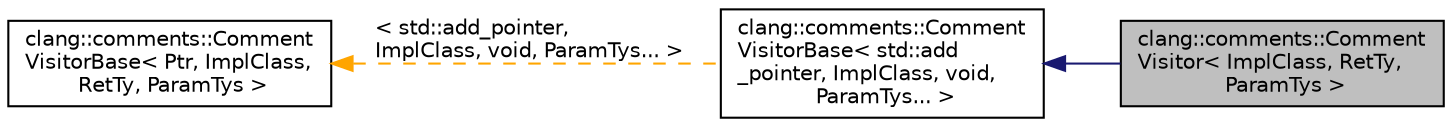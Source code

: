 digraph "clang::comments::CommentVisitor&lt; ImplClass, RetTy, ParamTys &gt;"
{
 // LATEX_PDF_SIZE
  bgcolor="transparent";
  edge [fontname="Helvetica",fontsize="10",labelfontname="Helvetica",labelfontsize="10"];
  node [fontname="Helvetica",fontsize="10",shape=record];
  rankdir="LR";
  Node1 [label="clang::comments::Comment\lVisitor\< ImplClass, RetTy,\l ParamTys \>",height=0.2,width=0.4,color="black", fillcolor="grey75", style="filled", fontcolor="black",tooltip=" "];
  Node2 -> Node1 [dir="back",color="midnightblue",fontsize="10",style="solid",fontname="Helvetica"];
  Node2 [label="clang::comments::Comment\lVisitorBase\< std::add\l_pointer, ImplClass, void,\l ParamTys... \>",height=0.2,width=0.4,color="black",URL="$classclang_1_1comments_1_1CommentVisitorBase.html",tooltip=" "];
  Node3 -> Node2 [dir="back",color="orange",fontsize="10",style="dashed",label=" \< std::add_pointer,\l ImplClass, void, ParamTys... \>" ,fontname="Helvetica"];
  Node3 [label="clang::comments::Comment\lVisitorBase\< Ptr, ImplClass,\l RetTy, ParamTys \>",height=0.2,width=0.4,color="black",URL="$classclang_1_1comments_1_1CommentVisitorBase.html",tooltip=" "];
}
